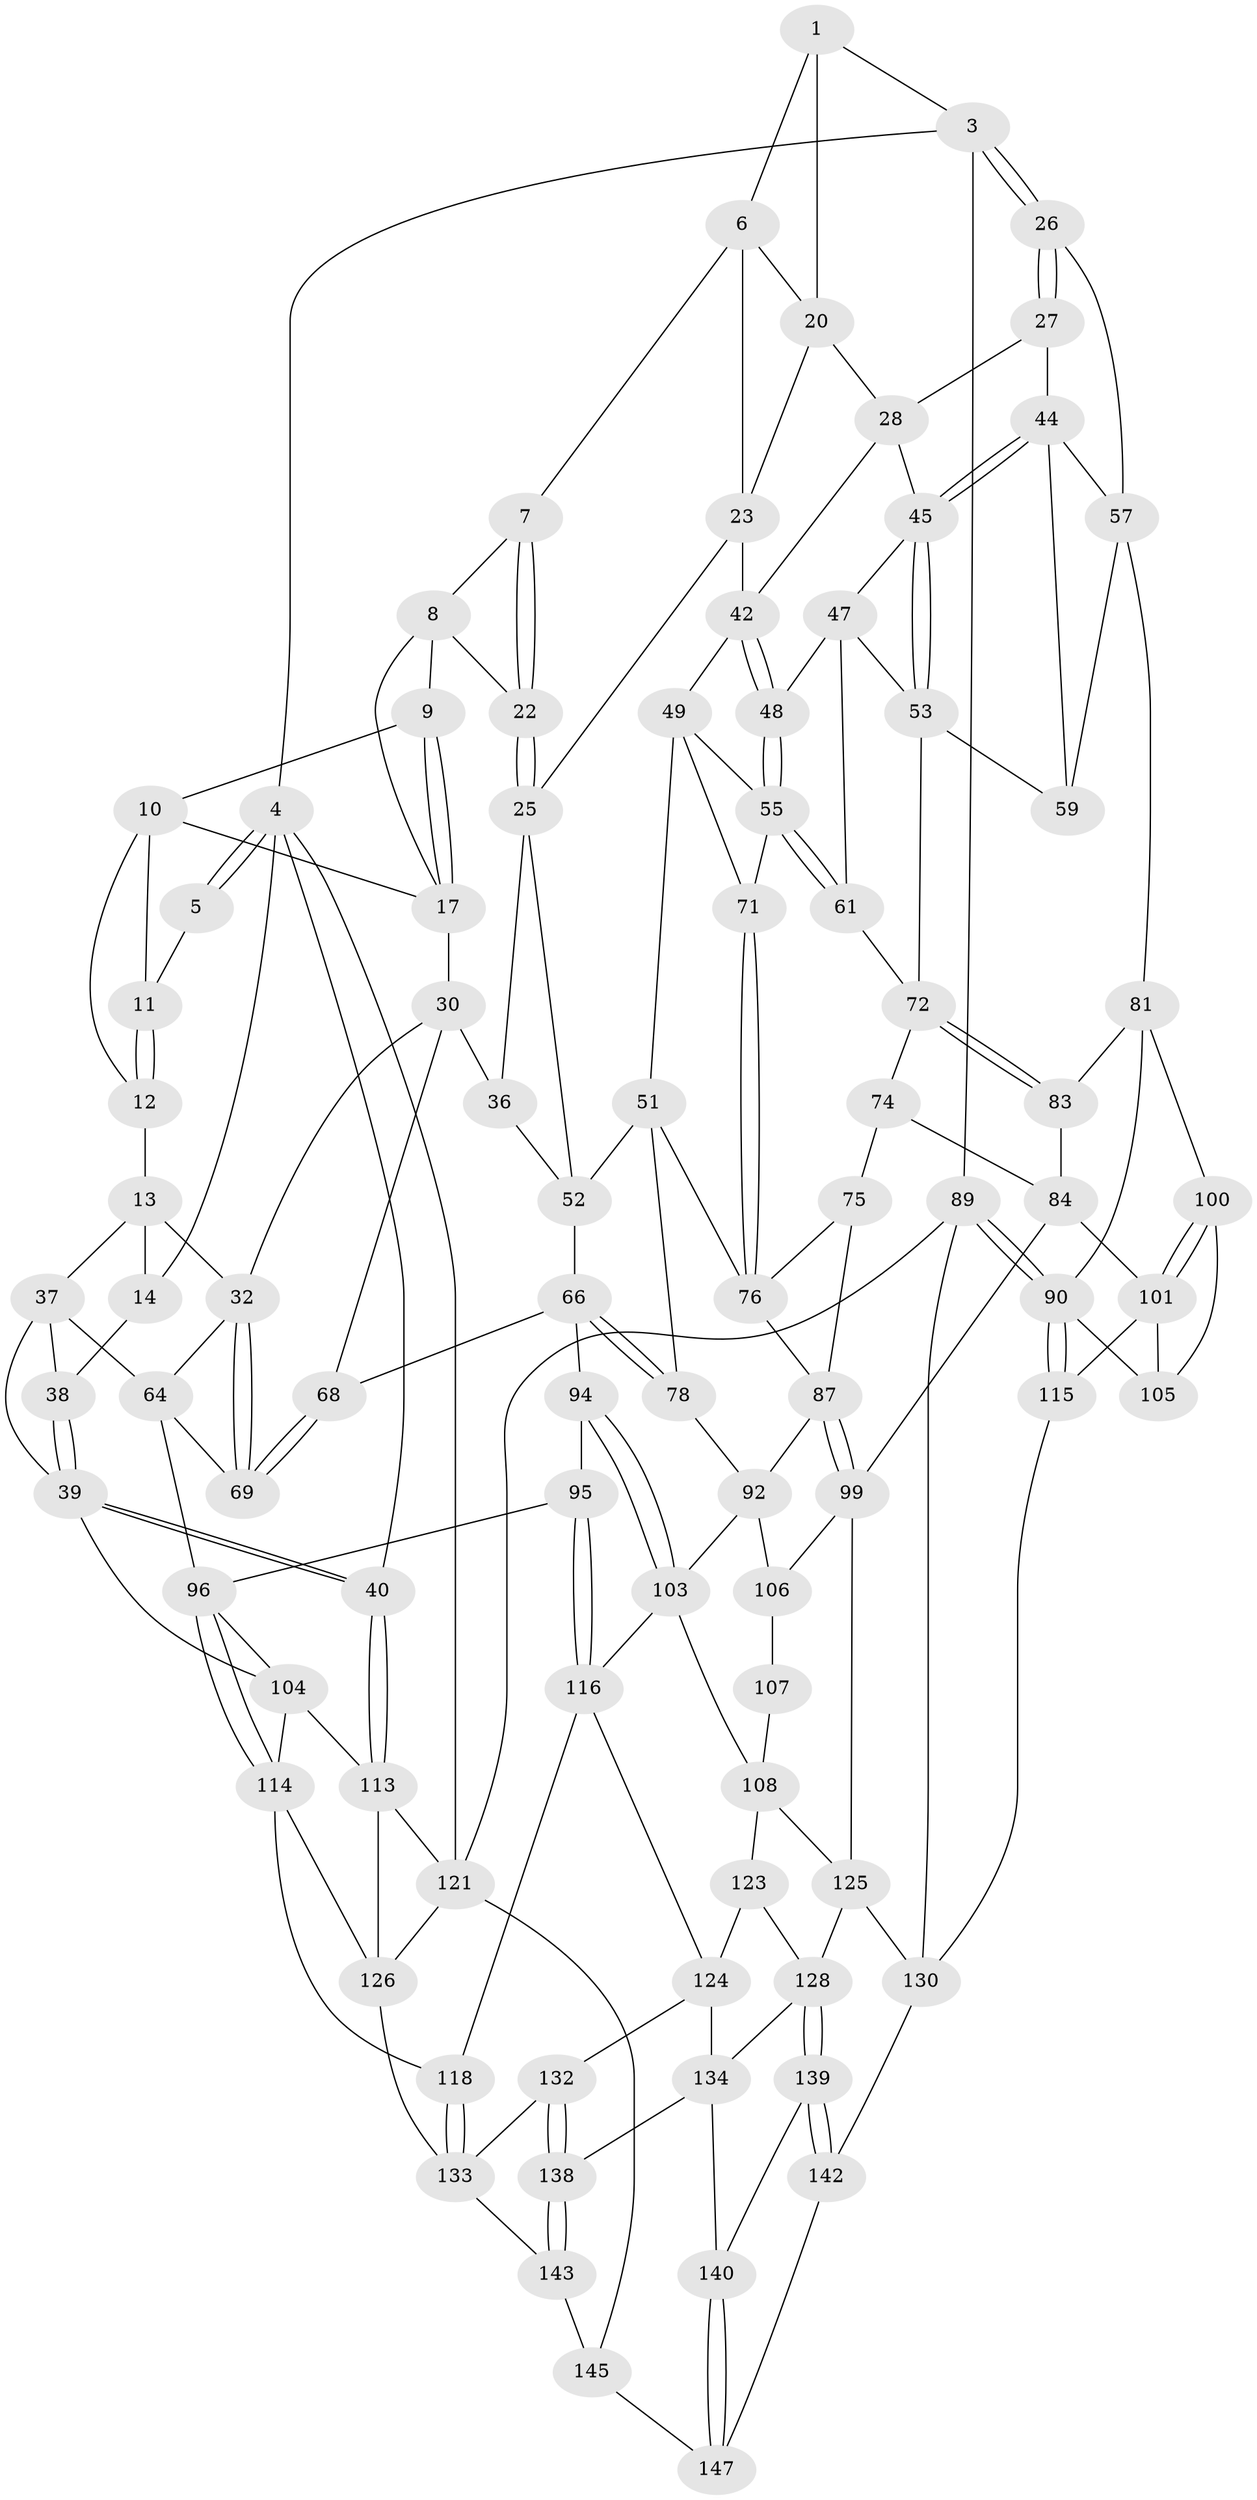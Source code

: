 // original degree distribution, {3: 0.013513513513513514, 5: 0.44594594594594594, 6: 0.2635135135135135, 4: 0.27702702702702703}
// Generated by graph-tools (version 1.1) at 2025/42/03/06/25 10:42:29]
// undirected, 92 vertices, 197 edges
graph export_dot {
graph [start="1"]
  node [color=gray90,style=filled];
  1 [pos="+0.6961853850879943+0",super="+2"];
  3 [pos="+1+0"];
  4 [pos="+0+0",super="+15"];
  5 [pos="+0.3024410614630748+0"];
  6 [pos="+0.5939682880809066+0.03225243936784898",super="+21"];
  7 [pos="+0.5741205237859369+0.04831954585614121"];
  8 [pos="+0.435330490635853+0.05784031842929531",super="+19"];
  9 [pos="+0.41035750347816785+0.03912207755101887"];
  10 [pos="+0.3836930204760842+0.009501851011005414",super="+16"];
  11 [pos="+0.3153026540611075+0"];
  12 [pos="+0.2486694797242656+0.10055486735385842"];
  13 [pos="+0.2352659450494738+0.11150626380699176",super="+34"];
  14 [pos="+0.13017784686426026+0.15276516091928843"];
  17 [pos="+0.3799937019017636+0.20087297153980493",super="+18"];
  20 [pos="+0.8314074187465447+0",super="+29"];
  22 [pos="+0.5190144484133774+0.15979063337804783"];
  23 [pos="+0.6596346040292912+0.21927296315635803",super="+24"];
  25 [pos="+0.5498222974039109+0.21377115577426714",super="+35"];
  26 [pos="+1+0.13234074199456838"];
  27 [pos="+0.9583638504257791+0.21357529207364814"];
  28 [pos="+0.841191155945175+0.20358012007234513",super="+41"];
  30 [pos="+0.37135351404458095+0.2870610108485374",super="+31"];
  32 [pos="+0.3070936397905272+0.30491941641290765",super="+33"];
  36 [pos="+0.4020818645663037+0.30066039073037903"];
  37 [pos="+0.21995801406360757+0.30358029060607694",super="+62"];
  38 [pos="+0.13163254063167226+0.18781005505214776"];
  39 [pos="+0+0.4324048448028815",super="+63"];
  40 [pos="+0+0.44401451781620505"];
  42 [pos="+0.7779609802501007+0.2805012234254398",super="+43"];
  44 [pos="+0.9050816348348515+0.3079335325333469",super="+58"];
  45 [pos="+0.8933561594004589+0.31139389250720734",super="+46"];
  47 [pos="+0.8265372396043582+0.31467868320406084",super="+54"];
  48 [pos="+0.7822285122385355+0.3243306693963075"];
  49 [pos="+0.6602836701201203+0.31033380739728295",super="+50"];
  51 [pos="+0.587265867381295+0.3637001029155369",super="+77"];
  52 [pos="+0.562817475085212+0.3576678064781833",super="+65"];
  53 [pos="+0.8692847140873509+0.36795864303767395",super="+60"];
  55 [pos="+0.7613499814929469+0.36413105189445705",super="+56"];
  57 [pos="+1+0.2035388562910845",super="+80"];
  59 [pos="+1+0.4094701288640148"];
  61 [pos="+0.8040515583582808+0.41724293974178545"];
  64 [pos="+0.21468914448993262+0.4988024658599204",super="+70"];
  66 [pos="+0.4558872357534578+0.4890361976047928",super="+67"];
  68 [pos="+0.34822430711890556+0.496796709812485"];
  69 [pos="+0.26577054825032503+0.5045750834486148"];
  71 [pos="+0.6766061136975904+0.4420999287519282"];
  72 [pos="+0.8333681803431228+0.4877316585679501",super="+73"];
  74 [pos="+0.7014827177846967+0.4727378586739628",super="+85"];
  75 [pos="+0.6966889810387665+0.47306387582804454",super="+86"];
  76 [pos="+0.6769868334916429+0.4693465084920292",super="+79"];
  78 [pos="+0.4700164178886716+0.5026163807397364"];
  81 [pos="+1+0.5965197652861773",super="+82"];
  83 [pos="+0.8391245893309195+0.5122047521965383"];
  84 [pos="+0.7935488064411589+0.5411835465446504",super="+98"];
  87 [pos="+0.6691849538730302+0.6613589366478227",super="+88"];
  89 [pos="+1+1"];
  90 [pos="+1+0.866503438299236",super="+91"];
  92 [pos="+0.4771268821467181+0.5343710560620131",super="+93"];
  94 [pos="+0.36273261084487224+0.6282513891668052"];
  95 [pos="+0.3065599446294559+0.6463401424680862"];
  96 [pos="+0.27859519617225215+0.6242924134369777",super="+97"];
  99 [pos="+0.6691324822146688+0.6884582873817198",super="+111"];
  100 [pos="+0.8469280649264486+0.5781620768577815"];
  101 [pos="+0.8305796619196211+0.6496621865197206",super="+102"];
  103 [pos="+0.41716073829047334+0.6431234728780607",super="+109"];
  104 [pos="+0.14823758484311408+0.6603136124503209",super="+112"];
  105 [pos="+0.8867422253309056+0.6091989911479135"];
  106 [pos="+0.5065532957145007+0.58777325033428",super="+110"];
  107 [pos="+0.49223350336120486+0.667668064836259"];
  108 [pos="+0.4300326177321209+0.6696082262430847",super="+122"];
  113 [pos="+0+0.5498670638943697",super="+120"];
  114 [pos="+0.1497592981496683+0.7210775502114999",super="+119"];
  115 [pos="+0.9449049675251484+0.8207871722993101"];
  116 [pos="+0.3058614146341998+0.7287429358272014",super="+117"];
  118 [pos="+0.20961718523348197+0.8052244330226843"];
  121 [pos="+0+1",super="+146"];
  123 [pos="+0.41204762142858037+0.7498319055060255"];
  124 [pos="+0.37557104975261646+0.7791909580210717",super="+131"];
  125 [pos="+0.6053019317429361+0.774893506787193",super="+127"];
  126 [pos="+0.07273501696657274+0.806481458683795",super="+136"];
  128 [pos="+0.576051928920262+0.8274465637649621",super="+129"];
  130 [pos="+0.7162627294989338+0.9377090925851618",super="+141"];
  132 [pos="+0.3101440905149263+0.8888538701805647"];
  133 [pos="+0.2153777700708859+0.8328667531837568",super="+135"];
  134 [pos="+0.423705876023082+0.8739381873758799",super="+137"];
  138 [pos="+0.3389678308045376+0.9671919911603315"];
  139 [pos="+0.5666916861105601+0.8560744100401024"];
  140 [pos="+0.47512852949859413+0.9795976443465165"];
  142 [pos="+0.5715510393649211+1"];
  143 [pos="+0.3284725807131978+1",super="+144"];
  145 [pos="+0.23649766589886015+1",super="+148"];
  147 [pos="+0.5009155650991015+1"];
  1 -- 6;
  1 -- 3;
  1 -- 20;
  3 -- 4;
  3 -- 26;
  3 -- 26;
  3 -- 89;
  4 -- 5;
  4 -- 5;
  4 -- 121;
  4 -- 40;
  4 -- 14;
  5 -- 11;
  6 -- 7;
  6 -- 20;
  6 -- 23;
  7 -- 8;
  7 -- 22;
  7 -- 22;
  8 -- 9;
  8 -- 17;
  8 -- 22;
  9 -- 10;
  9 -- 17;
  9 -- 17;
  10 -- 11;
  10 -- 12;
  10 -- 17;
  11 -- 12;
  11 -- 12;
  12 -- 13;
  13 -- 14;
  13 -- 32;
  13 -- 37;
  14 -- 38;
  17 -- 30;
  20 -- 28;
  20 -- 23;
  22 -- 25;
  22 -- 25;
  23 -- 25;
  23 -- 42;
  25 -- 36;
  25 -- 52;
  26 -- 27;
  26 -- 27;
  26 -- 57;
  27 -- 28;
  27 -- 44;
  28 -- 42;
  28 -- 45;
  30 -- 36;
  30 -- 32;
  30 -- 68;
  32 -- 69;
  32 -- 69;
  32 -- 64;
  36 -- 52;
  37 -- 38;
  37 -- 64;
  37 -- 39;
  38 -- 39;
  38 -- 39;
  39 -- 40;
  39 -- 40;
  39 -- 104;
  40 -- 113;
  40 -- 113;
  42 -- 48;
  42 -- 48;
  42 -- 49;
  44 -- 45;
  44 -- 45;
  44 -- 57;
  44 -- 59;
  45 -- 53;
  45 -- 53;
  45 -- 47;
  47 -- 48;
  47 -- 61;
  47 -- 53;
  48 -- 55;
  48 -- 55;
  49 -- 51;
  49 -- 71;
  49 -- 55;
  51 -- 52;
  51 -- 76;
  51 -- 78;
  52 -- 66;
  53 -- 72;
  53 -- 59;
  55 -- 61;
  55 -- 61;
  55 -- 71;
  57 -- 81;
  57 -- 59;
  61 -- 72;
  64 -- 96;
  64 -- 69;
  66 -- 78;
  66 -- 78;
  66 -- 68;
  66 -- 94;
  68 -- 69;
  68 -- 69;
  71 -- 76;
  71 -- 76;
  72 -- 83;
  72 -- 83;
  72 -- 74;
  74 -- 75 [weight=2];
  74 -- 84;
  75 -- 76;
  75 -- 87;
  76 -- 87;
  78 -- 92;
  81 -- 83;
  81 -- 100;
  81 -- 90;
  83 -- 84;
  84 -- 99;
  84 -- 101;
  87 -- 99;
  87 -- 99;
  87 -- 92;
  89 -- 90;
  89 -- 90;
  89 -- 121;
  89 -- 130;
  90 -- 115;
  90 -- 115;
  90 -- 105;
  92 -- 106;
  92 -- 103;
  94 -- 95;
  94 -- 103;
  94 -- 103;
  95 -- 96;
  95 -- 116;
  95 -- 116;
  96 -- 114;
  96 -- 114;
  96 -- 104;
  99 -- 106;
  99 -- 125;
  100 -- 101;
  100 -- 101;
  100 -- 105;
  101 -- 105;
  101 -- 115;
  103 -- 116;
  103 -- 108;
  104 -- 113;
  104 -- 114;
  106 -- 107 [weight=2];
  107 -- 108;
  108 -- 123;
  108 -- 125;
  113 -- 126;
  113 -- 121;
  114 -- 126;
  114 -- 118;
  115 -- 130;
  116 -- 124;
  116 -- 118;
  118 -- 133;
  118 -- 133;
  121 -- 145;
  121 -- 126;
  123 -- 124;
  123 -- 128;
  124 -- 132;
  124 -- 134;
  125 -- 128;
  125 -- 130;
  126 -- 133;
  128 -- 139;
  128 -- 139;
  128 -- 134;
  130 -- 142;
  132 -- 133;
  132 -- 138;
  132 -- 138;
  133 -- 143;
  134 -- 138;
  134 -- 140;
  138 -- 143;
  138 -- 143;
  139 -- 140;
  139 -- 142;
  139 -- 142;
  140 -- 147;
  140 -- 147;
  142 -- 147;
  143 -- 145 [weight=2];
  145 -- 147;
}
